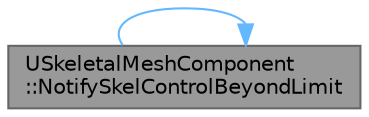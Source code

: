 digraph "USkeletalMeshComponent::NotifySkelControlBeyondLimit"
{
 // INTERACTIVE_SVG=YES
 // LATEX_PDF_SIZE
  bgcolor="transparent";
  edge [fontname=Helvetica,fontsize=10,labelfontname=Helvetica,labelfontsize=10];
  node [fontname=Helvetica,fontsize=10,shape=box,height=0.2,width=0.4];
  rankdir="LR";
  Node1 [id="Node000001",label="USkeletalMeshComponent\l::NotifySkelControlBeyondLimit",height=0.2,width=0.4,color="gray40", fillcolor="grey60", style="filled", fontcolor="black",tooltip="Notifier when look at control goes beyond of limit - candidate for delegate."];
  Node1 -> Node1 [id="edge1_Node000001_Node000001",color="steelblue1",style="solid",tooltip=" "];
}
